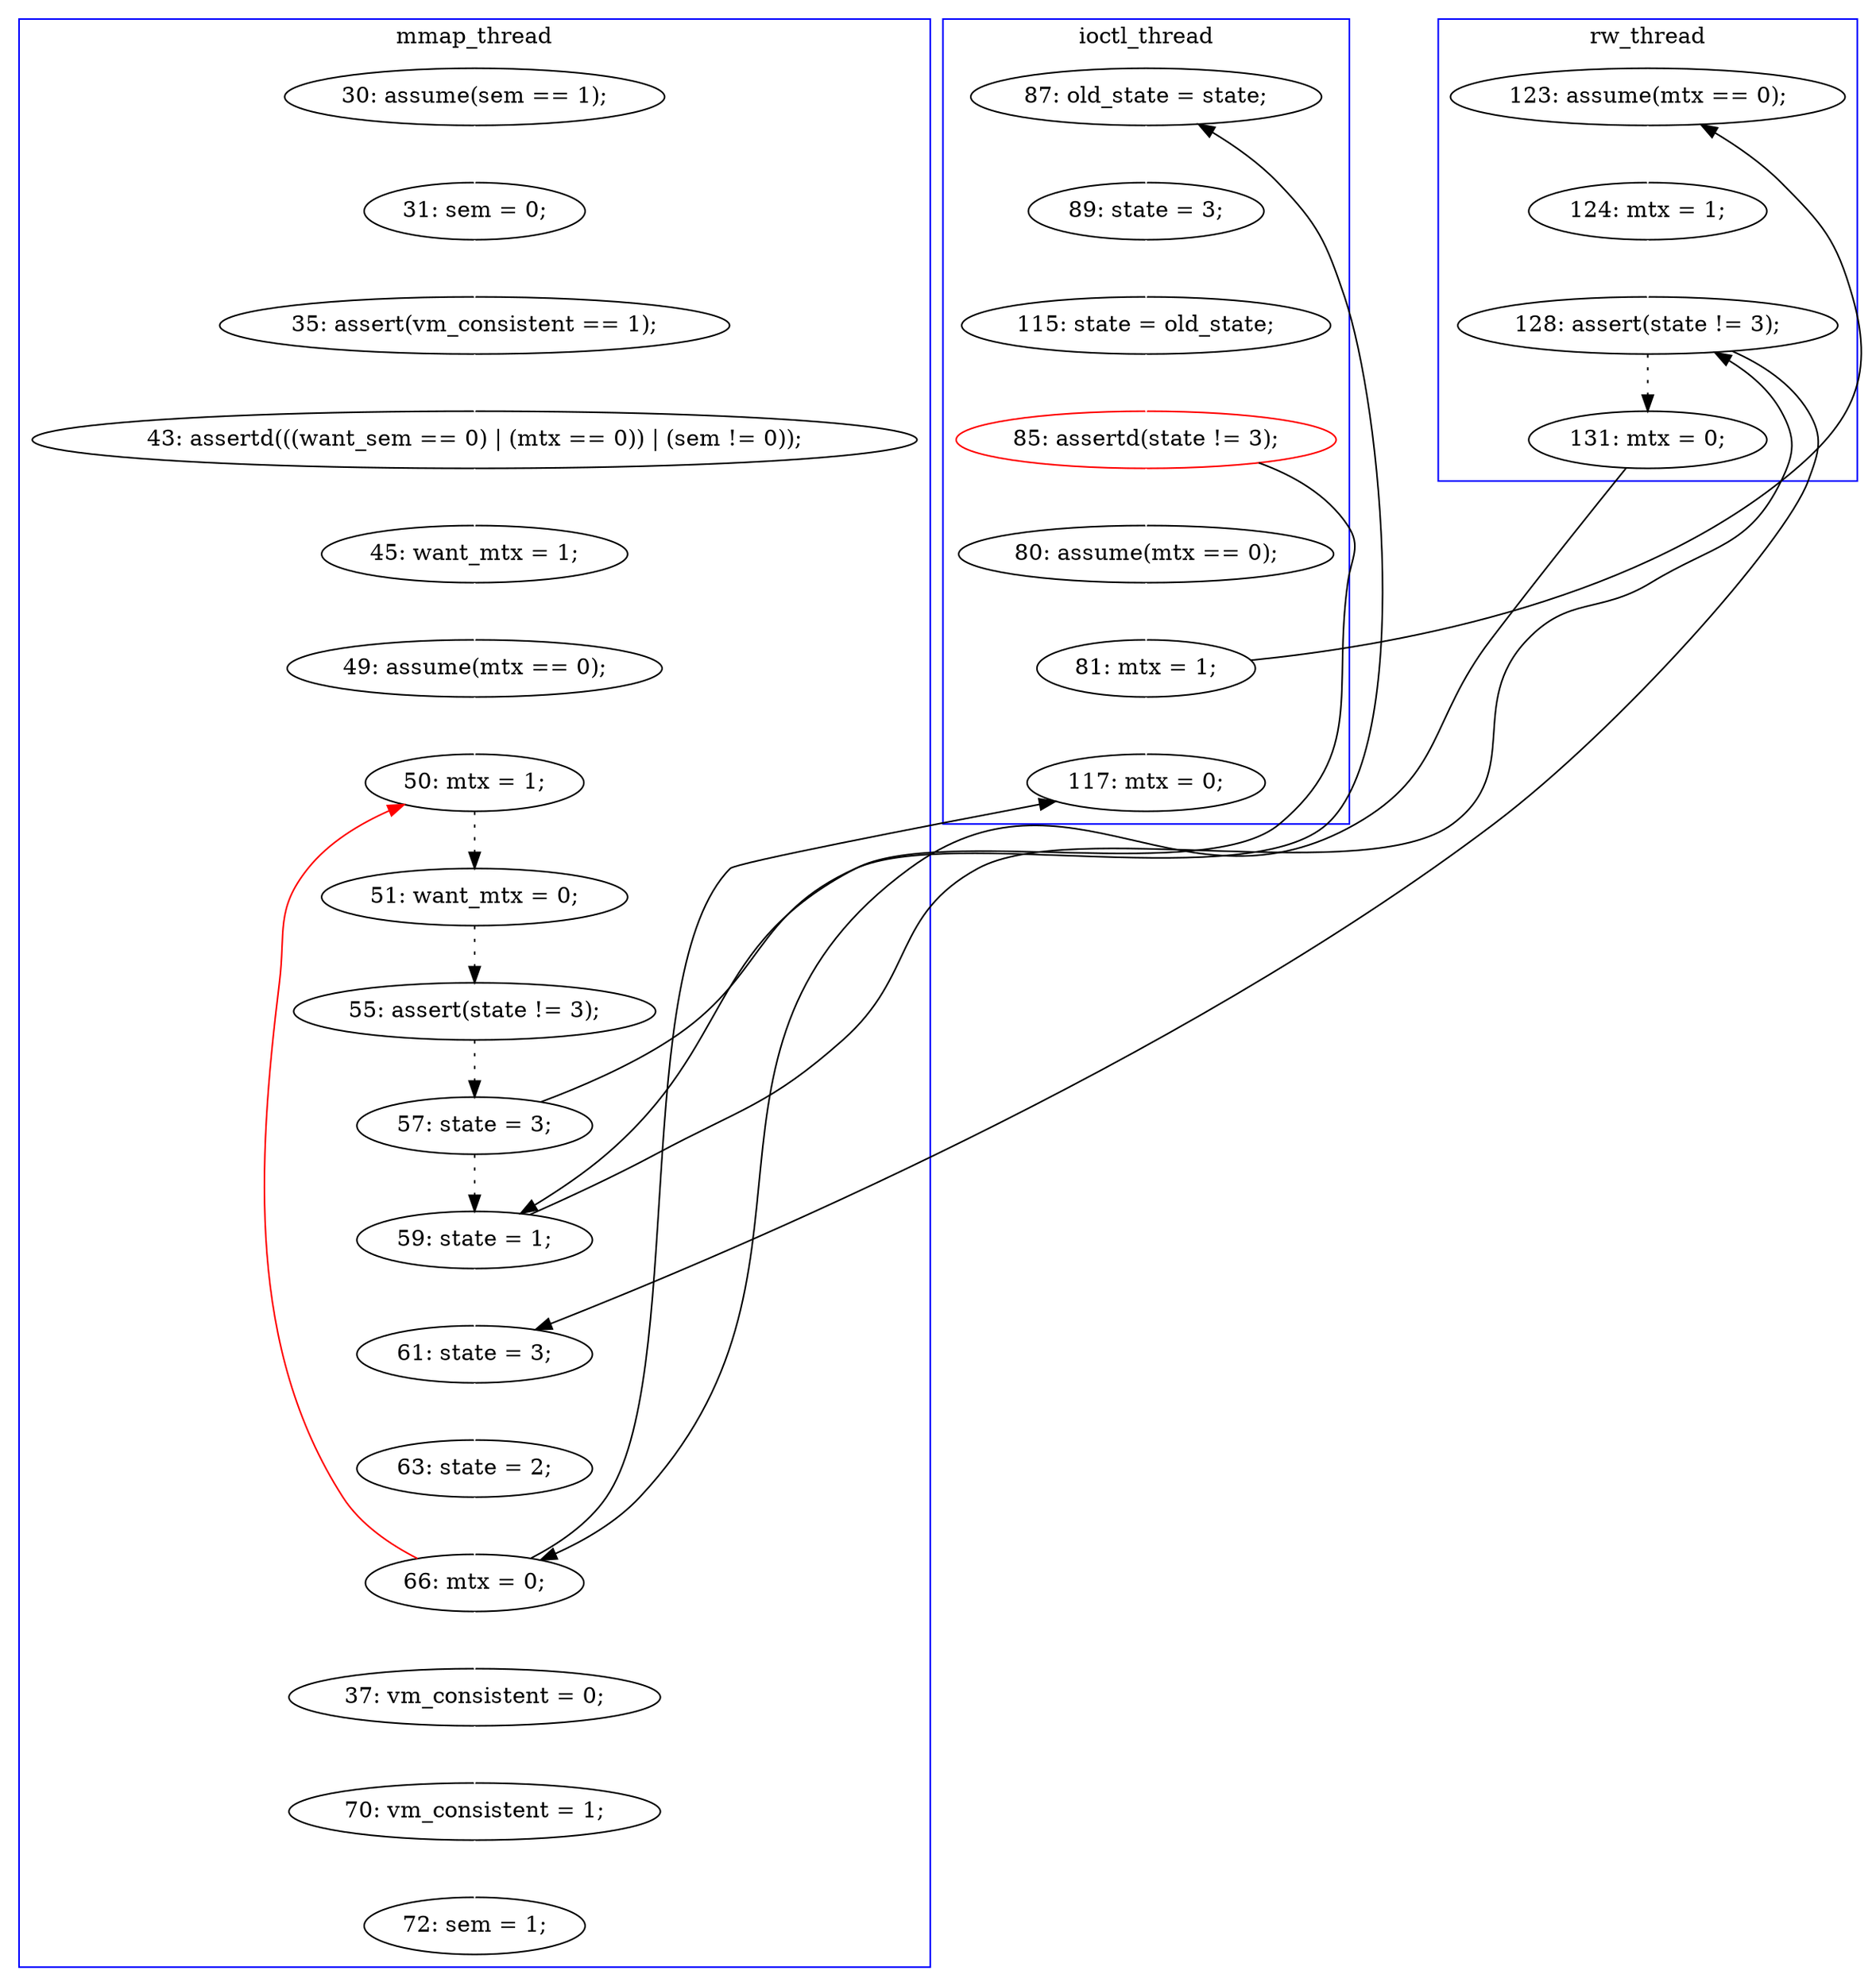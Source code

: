 digraph Counterexample {
	11 -> 12 [color = white, style = solid]
	40 -> 17 [color = red, style = solid, constraint = false]
	20 -> 23 [color = black, style = solid, constraint = false]
	20 -> 30 [color = black, style = dotted]
	18 -> 19 [color = black, style = dotted]
	34 -> 36 [color = black, style = dotted]
	40 -> 41 [color = white, style = solid]
	24 -> 25 [color = white, style = solid]
	42 -> 43 [color = white, style = solid]
	17 -> 18 [color = black, style = dotted]
	25 -> 26 [color = white, style = solid]
	34 -> 35 [color = black, style = solid, constraint = false]
	35 -> 37 [color = white, style = solid]
	41 -> 42 [color = white, style = solid]
	13 -> 14 [color = white, style = solid]
	37 -> 40 [color = white, style = solid]
	30 -> 35 [color = white, style = solid]
	12 -> 13 [color = white, style = solid]
	36 -> 40 [color = black, style = solid, constraint = false]
	16 -> 17 [color = white, style = solid]
	40 -> 49 [color = black, style = solid, constraint = false]
	14 -> 15 [color = white, style = solid]
	19 -> 20 [color = black, style = dotted]
	15 -> 16 [color = white, style = solid]
	28 -> 32 [color = black, style = solid, constraint = false]
	32 -> 33 [color = white, style = solid]
	23 -> 24 [color = white, style = solid]
	30 -> 34 [color = black, style = solid, constraint = false]
	26 -> 27 [color = white, style = solid]
	26 -> 30 [color = black, style = solid, constraint = false]
	33 -> 34 [color = white, style = solid]
	27 -> 28 [color = white, style = solid]
	28 -> 49 [color = white, style = solid]
	subgraph cluster3 {
		label = rw_thread
		color = blue
		32  [label = "123: assume(mtx == 0);"]
		34  [label = "128: assert(state != 3);"]
		33  [label = "124: mtx = 1;"]
		36  [label = "131: mtx = 0;"]
	}
	subgraph cluster2 {
		label = ioctl_thread
		color = blue
		24  [label = "89: state = 3;"]
		25  [label = "115: state = old_state;"]
		28  [label = "81: mtx = 1;"]
		23  [label = "87: old_state = state;"]
		26  [label = "85: assertd(state != 3);", color = red]
		49  [label = "117: mtx = 0;"]
		27  [label = "80: assume(mtx == 0);"]
	}
	subgraph cluster1 {
		label = mmap_thread
		color = blue
		11  [label = "30: assume(sem == 1);"]
		41  [label = "37: vm_consistent = 0;"]
		14  [label = "43: assertd(((want_sem == 0) | (mtx == 0)) | (sem != 0));"]
		42  [label = "70: vm_consistent = 1;"]
		17  [label = "50: mtx = 1;"]
		43  [label = "72: sem = 1;"]
		37  [label = "63: state = 2;"]
		30  [label = "59: state = 1;"]
		15  [label = "45: want_mtx = 1;"]
		13  [label = "35: assert(vm_consistent == 1);"]
		40  [label = "66: mtx = 0;"]
		16  [label = "49: assume(mtx == 0);"]
		19  [label = "55: assert(state != 3);"]
		12  [label = "31: sem = 0;"]
		18  [label = "51: want_mtx = 0;"]
		20  [label = "57: state = 3;"]
		35  [label = "61: state = 3;"]
	}
}